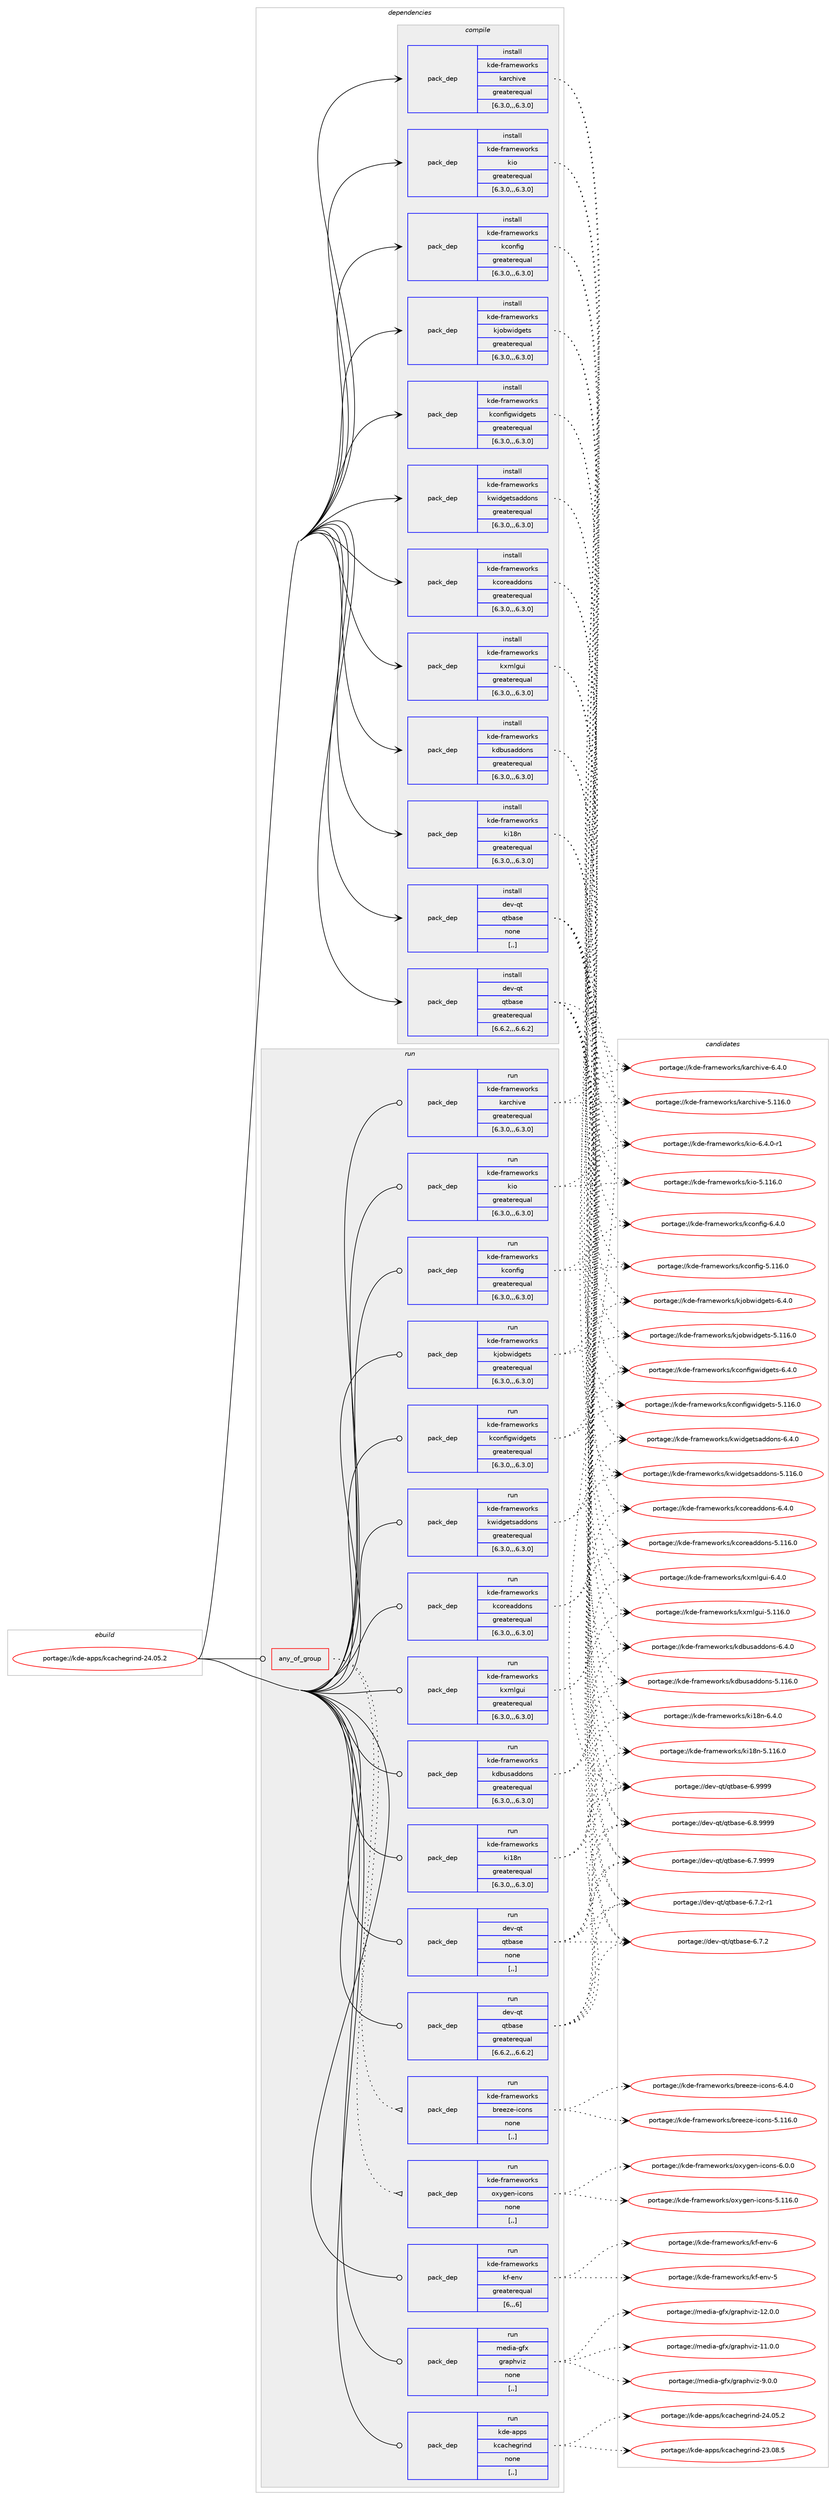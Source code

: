 digraph prolog {

# *************
# Graph options
# *************

newrank=true;
concentrate=true;
compound=true;
graph [rankdir=LR,fontname=Helvetica,fontsize=10,ranksep=1.5];#, ranksep=2.5, nodesep=0.2];
edge  [arrowhead=vee];
node  [fontname=Helvetica,fontsize=10];

# **********
# The ebuild
# **********

subgraph cluster_leftcol {
color=gray;
label=<<i>ebuild</i>>;
id [label="portage://kde-apps/kcachegrind-24.05.2", color=red, width=4, href="../kde-apps/kcachegrind-24.05.2.svg"];
}

# ****************
# The dependencies
# ****************

subgraph cluster_midcol {
color=gray;
label=<<i>dependencies</i>>;
subgraph cluster_compile {
fillcolor="#eeeeee";
style=filled;
label=<<i>compile</i>>;
subgraph pack181811 {
dependency250514 [label=<<TABLE BORDER="0" CELLBORDER="1" CELLSPACING="0" CELLPADDING="4" WIDTH="220"><TR><TD ROWSPAN="6" CELLPADDING="30">pack_dep</TD></TR><TR><TD WIDTH="110">install</TD></TR><TR><TD>dev-qt</TD></TR><TR><TD>qtbase</TD></TR><TR><TD>greaterequal</TD></TR><TR><TD>[6.6.2,,,6.6.2]</TD></TR></TABLE>>, shape=none, color=blue];
}
id:e -> dependency250514:w [weight=20,style="solid",arrowhead="vee"];
subgraph pack181812 {
dependency250515 [label=<<TABLE BORDER="0" CELLBORDER="1" CELLSPACING="0" CELLPADDING="4" WIDTH="220"><TR><TD ROWSPAN="6" CELLPADDING="30">pack_dep</TD></TR><TR><TD WIDTH="110">install</TD></TR><TR><TD>dev-qt</TD></TR><TR><TD>qtbase</TD></TR><TR><TD>none</TD></TR><TR><TD>[,,]</TD></TR></TABLE>>, shape=none, color=blue];
}
id:e -> dependency250515:w [weight=20,style="solid",arrowhead="vee"];
subgraph pack181813 {
dependency250516 [label=<<TABLE BORDER="0" CELLBORDER="1" CELLSPACING="0" CELLPADDING="4" WIDTH="220"><TR><TD ROWSPAN="6" CELLPADDING="30">pack_dep</TD></TR><TR><TD WIDTH="110">install</TD></TR><TR><TD>kde-frameworks</TD></TR><TR><TD>karchive</TD></TR><TR><TD>greaterequal</TD></TR><TR><TD>[6.3.0,,,6.3.0]</TD></TR></TABLE>>, shape=none, color=blue];
}
id:e -> dependency250516:w [weight=20,style="solid",arrowhead="vee"];
subgraph pack181814 {
dependency250517 [label=<<TABLE BORDER="0" CELLBORDER="1" CELLSPACING="0" CELLPADDING="4" WIDTH="220"><TR><TD ROWSPAN="6" CELLPADDING="30">pack_dep</TD></TR><TR><TD WIDTH="110">install</TD></TR><TR><TD>kde-frameworks</TD></TR><TR><TD>kconfig</TD></TR><TR><TD>greaterequal</TD></TR><TR><TD>[6.3.0,,,6.3.0]</TD></TR></TABLE>>, shape=none, color=blue];
}
id:e -> dependency250517:w [weight=20,style="solid",arrowhead="vee"];
subgraph pack181815 {
dependency250518 [label=<<TABLE BORDER="0" CELLBORDER="1" CELLSPACING="0" CELLPADDING="4" WIDTH="220"><TR><TD ROWSPAN="6" CELLPADDING="30">pack_dep</TD></TR><TR><TD WIDTH="110">install</TD></TR><TR><TD>kde-frameworks</TD></TR><TR><TD>kconfigwidgets</TD></TR><TR><TD>greaterequal</TD></TR><TR><TD>[6.3.0,,,6.3.0]</TD></TR></TABLE>>, shape=none, color=blue];
}
id:e -> dependency250518:w [weight=20,style="solid",arrowhead="vee"];
subgraph pack181816 {
dependency250519 [label=<<TABLE BORDER="0" CELLBORDER="1" CELLSPACING="0" CELLPADDING="4" WIDTH="220"><TR><TD ROWSPAN="6" CELLPADDING="30">pack_dep</TD></TR><TR><TD WIDTH="110">install</TD></TR><TR><TD>kde-frameworks</TD></TR><TR><TD>kcoreaddons</TD></TR><TR><TD>greaterequal</TD></TR><TR><TD>[6.3.0,,,6.3.0]</TD></TR></TABLE>>, shape=none, color=blue];
}
id:e -> dependency250519:w [weight=20,style="solid",arrowhead="vee"];
subgraph pack181817 {
dependency250520 [label=<<TABLE BORDER="0" CELLBORDER="1" CELLSPACING="0" CELLPADDING="4" WIDTH="220"><TR><TD ROWSPAN="6" CELLPADDING="30">pack_dep</TD></TR><TR><TD WIDTH="110">install</TD></TR><TR><TD>kde-frameworks</TD></TR><TR><TD>kdbusaddons</TD></TR><TR><TD>greaterequal</TD></TR><TR><TD>[6.3.0,,,6.3.0]</TD></TR></TABLE>>, shape=none, color=blue];
}
id:e -> dependency250520:w [weight=20,style="solid",arrowhead="vee"];
subgraph pack181818 {
dependency250521 [label=<<TABLE BORDER="0" CELLBORDER="1" CELLSPACING="0" CELLPADDING="4" WIDTH="220"><TR><TD ROWSPAN="6" CELLPADDING="30">pack_dep</TD></TR><TR><TD WIDTH="110">install</TD></TR><TR><TD>kde-frameworks</TD></TR><TR><TD>ki18n</TD></TR><TR><TD>greaterequal</TD></TR><TR><TD>[6.3.0,,,6.3.0]</TD></TR></TABLE>>, shape=none, color=blue];
}
id:e -> dependency250521:w [weight=20,style="solid",arrowhead="vee"];
subgraph pack181819 {
dependency250522 [label=<<TABLE BORDER="0" CELLBORDER="1" CELLSPACING="0" CELLPADDING="4" WIDTH="220"><TR><TD ROWSPAN="6" CELLPADDING="30">pack_dep</TD></TR><TR><TD WIDTH="110">install</TD></TR><TR><TD>kde-frameworks</TD></TR><TR><TD>kio</TD></TR><TR><TD>greaterequal</TD></TR><TR><TD>[6.3.0,,,6.3.0]</TD></TR></TABLE>>, shape=none, color=blue];
}
id:e -> dependency250522:w [weight=20,style="solid",arrowhead="vee"];
subgraph pack181820 {
dependency250523 [label=<<TABLE BORDER="0" CELLBORDER="1" CELLSPACING="0" CELLPADDING="4" WIDTH="220"><TR><TD ROWSPAN="6" CELLPADDING="30">pack_dep</TD></TR><TR><TD WIDTH="110">install</TD></TR><TR><TD>kde-frameworks</TD></TR><TR><TD>kjobwidgets</TD></TR><TR><TD>greaterequal</TD></TR><TR><TD>[6.3.0,,,6.3.0]</TD></TR></TABLE>>, shape=none, color=blue];
}
id:e -> dependency250523:w [weight=20,style="solid",arrowhead="vee"];
subgraph pack181821 {
dependency250524 [label=<<TABLE BORDER="0" CELLBORDER="1" CELLSPACING="0" CELLPADDING="4" WIDTH="220"><TR><TD ROWSPAN="6" CELLPADDING="30">pack_dep</TD></TR><TR><TD WIDTH="110">install</TD></TR><TR><TD>kde-frameworks</TD></TR><TR><TD>kwidgetsaddons</TD></TR><TR><TD>greaterequal</TD></TR><TR><TD>[6.3.0,,,6.3.0]</TD></TR></TABLE>>, shape=none, color=blue];
}
id:e -> dependency250524:w [weight=20,style="solid",arrowhead="vee"];
subgraph pack181822 {
dependency250525 [label=<<TABLE BORDER="0" CELLBORDER="1" CELLSPACING="0" CELLPADDING="4" WIDTH="220"><TR><TD ROWSPAN="6" CELLPADDING="30">pack_dep</TD></TR><TR><TD WIDTH="110">install</TD></TR><TR><TD>kde-frameworks</TD></TR><TR><TD>kxmlgui</TD></TR><TR><TD>greaterequal</TD></TR><TR><TD>[6.3.0,,,6.3.0]</TD></TR></TABLE>>, shape=none, color=blue];
}
id:e -> dependency250525:w [weight=20,style="solid",arrowhead="vee"];
}
subgraph cluster_compileandrun {
fillcolor="#eeeeee";
style=filled;
label=<<i>compile and run</i>>;
}
subgraph cluster_run {
fillcolor="#eeeeee";
style=filled;
label=<<i>run</i>>;
subgraph any1606 {
dependency250526 [label=<<TABLE BORDER="0" CELLBORDER="1" CELLSPACING="0" CELLPADDING="4"><TR><TD CELLPADDING="10">any_of_group</TD></TR></TABLE>>, shape=none, color=red];subgraph pack181823 {
dependency250527 [label=<<TABLE BORDER="0" CELLBORDER="1" CELLSPACING="0" CELLPADDING="4" WIDTH="220"><TR><TD ROWSPAN="6" CELLPADDING="30">pack_dep</TD></TR><TR><TD WIDTH="110">run</TD></TR><TR><TD>kde-frameworks</TD></TR><TR><TD>breeze-icons</TD></TR><TR><TD>none</TD></TR><TR><TD>[,,]</TD></TR></TABLE>>, shape=none, color=blue];
}
dependency250526:e -> dependency250527:w [weight=20,style="dotted",arrowhead="oinv"];
subgraph pack181824 {
dependency250528 [label=<<TABLE BORDER="0" CELLBORDER="1" CELLSPACING="0" CELLPADDING="4" WIDTH="220"><TR><TD ROWSPAN="6" CELLPADDING="30">pack_dep</TD></TR><TR><TD WIDTH="110">run</TD></TR><TR><TD>kde-frameworks</TD></TR><TR><TD>oxygen-icons</TD></TR><TR><TD>none</TD></TR><TR><TD>[,,]</TD></TR></TABLE>>, shape=none, color=blue];
}
dependency250526:e -> dependency250528:w [weight=20,style="dotted",arrowhead="oinv"];
}
id:e -> dependency250526:w [weight=20,style="solid",arrowhead="odot"];
subgraph pack181825 {
dependency250529 [label=<<TABLE BORDER="0" CELLBORDER="1" CELLSPACING="0" CELLPADDING="4" WIDTH="220"><TR><TD ROWSPAN="6" CELLPADDING="30">pack_dep</TD></TR><TR><TD WIDTH="110">run</TD></TR><TR><TD>dev-qt</TD></TR><TR><TD>qtbase</TD></TR><TR><TD>greaterequal</TD></TR><TR><TD>[6.6.2,,,6.6.2]</TD></TR></TABLE>>, shape=none, color=blue];
}
id:e -> dependency250529:w [weight=20,style="solid",arrowhead="odot"];
subgraph pack181826 {
dependency250530 [label=<<TABLE BORDER="0" CELLBORDER="1" CELLSPACING="0" CELLPADDING="4" WIDTH="220"><TR><TD ROWSPAN="6" CELLPADDING="30">pack_dep</TD></TR><TR><TD WIDTH="110">run</TD></TR><TR><TD>dev-qt</TD></TR><TR><TD>qtbase</TD></TR><TR><TD>none</TD></TR><TR><TD>[,,]</TD></TR></TABLE>>, shape=none, color=blue];
}
id:e -> dependency250530:w [weight=20,style="solid",arrowhead="odot"];
subgraph pack181827 {
dependency250531 [label=<<TABLE BORDER="0" CELLBORDER="1" CELLSPACING="0" CELLPADDING="4" WIDTH="220"><TR><TD ROWSPAN="6" CELLPADDING="30">pack_dep</TD></TR><TR><TD WIDTH="110">run</TD></TR><TR><TD>kde-frameworks</TD></TR><TR><TD>karchive</TD></TR><TR><TD>greaterequal</TD></TR><TR><TD>[6.3.0,,,6.3.0]</TD></TR></TABLE>>, shape=none, color=blue];
}
id:e -> dependency250531:w [weight=20,style="solid",arrowhead="odot"];
subgraph pack181828 {
dependency250532 [label=<<TABLE BORDER="0" CELLBORDER="1" CELLSPACING="0" CELLPADDING="4" WIDTH="220"><TR><TD ROWSPAN="6" CELLPADDING="30">pack_dep</TD></TR><TR><TD WIDTH="110">run</TD></TR><TR><TD>kde-frameworks</TD></TR><TR><TD>kconfig</TD></TR><TR><TD>greaterequal</TD></TR><TR><TD>[6.3.0,,,6.3.0]</TD></TR></TABLE>>, shape=none, color=blue];
}
id:e -> dependency250532:w [weight=20,style="solid",arrowhead="odot"];
subgraph pack181829 {
dependency250533 [label=<<TABLE BORDER="0" CELLBORDER="1" CELLSPACING="0" CELLPADDING="4" WIDTH="220"><TR><TD ROWSPAN="6" CELLPADDING="30">pack_dep</TD></TR><TR><TD WIDTH="110">run</TD></TR><TR><TD>kde-frameworks</TD></TR><TR><TD>kconfigwidgets</TD></TR><TR><TD>greaterequal</TD></TR><TR><TD>[6.3.0,,,6.3.0]</TD></TR></TABLE>>, shape=none, color=blue];
}
id:e -> dependency250533:w [weight=20,style="solid",arrowhead="odot"];
subgraph pack181830 {
dependency250534 [label=<<TABLE BORDER="0" CELLBORDER="1" CELLSPACING="0" CELLPADDING="4" WIDTH="220"><TR><TD ROWSPAN="6" CELLPADDING="30">pack_dep</TD></TR><TR><TD WIDTH="110">run</TD></TR><TR><TD>kde-frameworks</TD></TR><TR><TD>kcoreaddons</TD></TR><TR><TD>greaterequal</TD></TR><TR><TD>[6.3.0,,,6.3.0]</TD></TR></TABLE>>, shape=none, color=blue];
}
id:e -> dependency250534:w [weight=20,style="solid",arrowhead="odot"];
subgraph pack181831 {
dependency250535 [label=<<TABLE BORDER="0" CELLBORDER="1" CELLSPACING="0" CELLPADDING="4" WIDTH="220"><TR><TD ROWSPAN="6" CELLPADDING="30">pack_dep</TD></TR><TR><TD WIDTH="110">run</TD></TR><TR><TD>kde-frameworks</TD></TR><TR><TD>kdbusaddons</TD></TR><TR><TD>greaterequal</TD></TR><TR><TD>[6.3.0,,,6.3.0]</TD></TR></TABLE>>, shape=none, color=blue];
}
id:e -> dependency250535:w [weight=20,style="solid",arrowhead="odot"];
subgraph pack181832 {
dependency250536 [label=<<TABLE BORDER="0" CELLBORDER="1" CELLSPACING="0" CELLPADDING="4" WIDTH="220"><TR><TD ROWSPAN="6" CELLPADDING="30">pack_dep</TD></TR><TR><TD WIDTH="110">run</TD></TR><TR><TD>kde-frameworks</TD></TR><TR><TD>kf-env</TD></TR><TR><TD>greaterequal</TD></TR><TR><TD>[6,,,6]</TD></TR></TABLE>>, shape=none, color=blue];
}
id:e -> dependency250536:w [weight=20,style="solid",arrowhead="odot"];
subgraph pack181833 {
dependency250537 [label=<<TABLE BORDER="0" CELLBORDER="1" CELLSPACING="0" CELLPADDING="4" WIDTH="220"><TR><TD ROWSPAN="6" CELLPADDING="30">pack_dep</TD></TR><TR><TD WIDTH="110">run</TD></TR><TR><TD>kde-frameworks</TD></TR><TR><TD>ki18n</TD></TR><TR><TD>greaterequal</TD></TR><TR><TD>[6.3.0,,,6.3.0]</TD></TR></TABLE>>, shape=none, color=blue];
}
id:e -> dependency250537:w [weight=20,style="solid",arrowhead="odot"];
subgraph pack181834 {
dependency250538 [label=<<TABLE BORDER="0" CELLBORDER="1" CELLSPACING="0" CELLPADDING="4" WIDTH="220"><TR><TD ROWSPAN="6" CELLPADDING="30">pack_dep</TD></TR><TR><TD WIDTH="110">run</TD></TR><TR><TD>kde-frameworks</TD></TR><TR><TD>kio</TD></TR><TR><TD>greaterequal</TD></TR><TR><TD>[6.3.0,,,6.3.0]</TD></TR></TABLE>>, shape=none, color=blue];
}
id:e -> dependency250538:w [weight=20,style="solid",arrowhead="odot"];
subgraph pack181835 {
dependency250539 [label=<<TABLE BORDER="0" CELLBORDER="1" CELLSPACING="0" CELLPADDING="4" WIDTH="220"><TR><TD ROWSPAN="6" CELLPADDING="30">pack_dep</TD></TR><TR><TD WIDTH="110">run</TD></TR><TR><TD>kde-frameworks</TD></TR><TR><TD>kjobwidgets</TD></TR><TR><TD>greaterequal</TD></TR><TR><TD>[6.3.0,,,6.3.0]</TD></TR></TABLE>>, shape=none, color=blue];
}
id:e -> dependency250539:w [weight=20,style="solid",arrowhead="odot"];
subgraph pack181836 {
dependency250540 [label=<<TABLE BORDER="0" CELLBORDER="1" CELLSPACING="0" CELLPADDING="4" WIDTH="220"><TR><TD ROWSPAN="6" CELLPADDING="30">pack_dep</TD></TR><TR><TD WIDTH="110">run</TD></TR><TR><TD>kde-frameworks</TD></TR><TR><TD>kwidgetsaddons</TD></TR><TR><TD>greaterequal</TD></TR><TR><TD>[6.3.0,,,6.3.0]</TD></TR></TABLE>>, shape=none, color=blue];
}
id:e -> dependency250540:w [weight=20,style="solid",arrowhead="odot"];
subgraph pack181837 {
dependency250541 [label=<<TABLE BORDER="0" CELLBORDER="1" CELLSPACING="0" CELLPADDING="4" WIDTH="220"><TR><TD ROWSPAN="6" CELLPADDING="30">pack_dep</TD></TR><TR><TD WIDTH="110">run</TD></TR><TR><TD>kde-frameworks</TD></TR><TR><TD>kxmlgui</TD></TR><TR><TD>greaterequal</TD></TR><TR><TD>[6.3.0,,,6.3.0]</TD></TR></TABLE>>, shape=none, color=blue];
}
id:e -> dependency250541:w [weight=20,style="solid",arrowhead="odot"];
subgraph pack181838 {
dependency250542 [label=<<TABLE BORDER="0" CELLBORDER="1" CELLSPACING="0" CELLPADDING="4" WIDTH="220"><TR><TD ROWSPAN="6" CELLPADDING="30">pack_dep</TD></TR><TR><TD WIDTH="110">run</TD></TR><TR><TD>media-gfx</TD></TR><TR><TD>graphviz</TD></TR><TR><TD>none</TD></TR><TR><TD>[,,]</TD></TR></TABLE>>, shape=none, color=blue];
}
id:e -> dependency250542:w [weight=20,style="solid",arrowhead="odot"];
subgraph pack181839 {
dependency250543 [label=<<TABLE BORDER="0" CELLBORDER="1" CELLSPACING="0" CELLPADDING="4" WIDTH="220"><TR><TD ROWSPAN="6" CELLPADDING="30">pack_dep</TD></TR><TR><TD WIDTH="110">run</TD></TR><TR><TD>kde-apps</TD></TR><TR><TD>kcachegrind</TD></TR><TR><TD>none</TD></TR><TR><TD>[,,]</TD></TR></TABLE>>, shape=none, color=blue];
}
id:e -> dependency250543:w [weight=20,style="solid",arrowhead="odot"];
}
}

# **************
# The candidates
# **************

subgraph cluster_choices {
rank=same;
color=gray;
label=<<i>candidates</i>>;

subgraph choice181811 {
color=black;
nodesep=1;
choice1001011184511311647113116989711510145544657575757 [label="portage://dev-qt/qtbase-6.9999", color=red, width=4,href="../dev-qt/qtbase-6.9999.svg"];
choice10010111845113116471131169897115101455446564657575757 [label="portage://dev-qt/qtbase-6.8.9999", color=red, width=4,href="../dev-qt/qtbase-6.8.9999.svg"];
choice10010111845113116471131169897115101455446554657575757 [label="portage://dev-qt/qtbase-6.7.9999", color=red, width=4,href="../dev-qt/qtbase-6.7.9999.svg"];
choice100101118451131164711311698971151014554465546504511449 [label="portage://dev-qt/qtbase-6.7.2-r1", color=red, width=4,href="../dev-qt/qtbase-6.7.2-r1.svg"];
choice10010111845113116471131169897115101455446554650 [label="portage://dev-qt/qtbase-6.7.2", color=red, width=4,href="../dev-qt/qtbase-6.7.2.svg"];
dependency250514:e -> choice1001011184511311647113116989711510145544657575757:w [style=dotted,weight="100"];
dependency250514:e -> choice10010111845113116471131169897115101455446564657575757:w [style=dotted,weight="100"];
dependency250514:e -> choice10010111845113116471131169897115101455446554657575757:w [style=dotted,weight="100"];
dependency250514:e -> choice100101118451131164711311698971151014554465546504511449:w [style=dotted,weight="100"];
dependency250514:e -> choice10010111845113116471131169897115101455446554650:w [style=dotted,weight="100"];
}
subgraph choice181812 {
color=black;
nodesep=1;
choice1001011184511311647113116989711510145544657575757 [label="portage://dev-qt/qtbase-6.9999", color=red, width=4,href="../dev-qt/qtbase-6.9999.svg"];
choice10010111845113116471131169897115101455446564657575757 [label="portage://dev-qt/qtbase-6.8.9999", color=red, width=4,href="../dev-qt/qtbase-6.8.9999.svg"];
choice10010111845113116471131169897115101455446554657575757 [label="portage://dev-qt/qtbase-6.7.9999", color=red, width=4,href="../dev-qt/qtbase-6.7.9999.svg"];
choice100101118451131164711311698971151014554465546504511449 [label="portage://dev-qt/qtbase-6.7.2-r1", color=red, width=4,href="../dev-qt/qtbase-6.7.2-r1.svg"];
choice10010111845113116471131169897115101455446554650 [label="portage://dev-qt/qtbase-6.7.2", color=red, width=4,href="../dev-qt/qtbase-6.7.2.svg"];
dependency250515:e -> choice1001011184511311647113116989711510145544657575757:w [style=dotted,weight="100"];
dependency250515:e -> choice10010111845113116471131169897115101455446564657575757:w [style=dotted,weight="100"];
dependency250515:e -> choice10010111845113116471131169897115101455446554657575757:w [style=dotted,weight="100"];
dependency250515:e -> choice100101118451131164711311698971151014554465546504511449:w [style=dotted,weight="100"];
dependency250515:e -> choice10010111845113116471131169897115101455446554650:w [style=dotted,weight="100"];
}
subgraph choice181813 {
color=black;
nodesep=1;
choice1071001014510211497109101119111114107115471079711499104105118101455446524648 [label="portage://kde-frameworks/karchive-6.4.0", color=red, width=4,href="../kde-frameworks/karchive-6.4.0.svg"];
choice10710010145102114971091011191111141071154710797114991041051181014553464949544648 [label="portage://kde-frameworks/karchive-5.116.0", color=red, width=4,href="../kde-frameworks/karchive-5.116.0.svg"];
dependency250516:e -> choice1071001014510211497109101119111114107115471079711499104105118101455446524648:w [style=dotted,weight="100"];
dependency250516:e -> choice10710010145102114971091011191111141071154710797114991041051181014553464949544648:w [style=dotted,weight="100"];
}
subgraph choice181814 {
color=black;
nodesep=1;
choice10710010145102114971091011191111141071154710799111110102105103455446524648 [label="portage://kde-frameworks/kconfig-6.4.0", color=red, width=4,href="../kde-frameworks/kconfig-6.4.0.svg"];
choice107100101451021149710910111911111410711547107991111101021051034553464949544648 [label="portage://kde-frameworks/kconfig-5.116.0", color=red, width=4,href="../kde-frameworks/kconfig-5.116.0.svg"];
dependency250517:e -> choice10710010145102114971091011191111141071154710799111110102105103455446524648:w [style=dotted,weight="100"];
dependency250517:e -> choice107100101451021149710910111911111410711547107991111101021051034553464949544648:w [style=dotted,weight="100"];
}
subgraph choice181815 {
color=black;
nodesep=1;
choice10710010145102114971091011191111141071154710799111110102105103119105100103101116115455446524648 [label="portage://kde-frameworks/kconfigwidgets-6.4.0", color=red, width=4,href="../kde-frameworks/kconfigwidgets-6.4.0.svg"];
choice107100101451021149710910111911111410711547107991111101021051031191051001031011161154553464949544648 [label="portage://kde-frameworks/kconfigwidgets-5.116.0", color=red, width=4,href="../kde-frameworks/kconfigwidgets-5.116.0.svg"];
dependency250518:e -> choice10710010145102114971091011191111141071154710799111110102105103119105100103101116115455446524648:w [style=dotted,weight="100"];
dependency250518:e -> choice107100101451021149710910111911111410711547107991111101021051031191051001031011161154553464949544648:w [style=dotted,weight="100"];
}
subgraph choice181816 {
color=black;
nodesep=1;
choice1071001014510211497109101119111114107115471079911111410197100100111110115455446524648 [label="portage://kde-frameworks/kcoreaddons-6.4.0", color=red, width=4,href="../kde-frameworks/kcoreaddons-6.4.0.svg"];
choice10710010145102114971091011191111141071154710799111114101971001001111101154553464949544648 [label="portage://kde-frameworks/kcoreaddons-5.116.0", color=red, width=4,href="../kde-frameworks/kcoreaddons-5.116.0.svg"];
dependency250519:e -> choice1071001014510211497109101119111114107115471079911111410197100100111110115455446524648:w [style=dotted,weight="100"];
dependency250519:e -> choice10710010145102114971091011191111141071154710799111114101971001001111101154553464949544648:w [style=dotted,weight="100"];
}
subgraph choice181817 {
color=black;
nodesep=1;
choice1071001014510211497109101119111114107115471071009811711597100100111110115455446524648 [label="portage://kde-frameworks/kdbusaddons-6.4.0", color=red, width=4,href="../kde-frameworks/kdbusaddons-6.4.0.svg"];
choice10710010145102114971091011191111141071154710710098117115971001001111101154553464949544648 [label="portage://kde-frameworks/kdbusaddons-5.116.0", color=red, width=4,href="../kde-frameworks/kdbusaddons-5.116.0.svg"];
dependency250520:e -> choice1071001014510211497109101119111114107115471071009811711597100100111110115455446524648:w [style=dotted,weight="100"];
dependency250520:e -> choice10710010145102114971091011191111141071154710710098117115971001001111101154553464949544648:w [style=dotted,weight="100"];
}
subgraph choice181818 {
color=black;
nodesep=1;
choice1071001014510211497109101119111114107115471071054956110455446524648 [label="portage://kde-frameworks/ki18n-6.4.0", color=red, width=4,href="../kde-frameworks/ki18n-6.4.0.svg"];
choice10710010145102114971091011191111141071154710710549561104553464949544648 [label="portage://kde-frameworks/ki18n-5.116.0", color=red, width=4,href="../kde-frameworks/ki18n-5.116.0.svg"];
dependency250521:e -> choice1071001014510211497109101119111114107115471071054956110455446524648:w [style=dotted,weight="100"];
dependency250521:e -> choice10710010145102114971091011191111141071154710710549561104553464949544648:w [style=dotted,weight="100"];
}
subgraph choice181819 {
color=black;
nodesep=1;
choice1071001014510211497109101119111114107115471071051114554465246484511449 [label="portage://kde-frameworks/kio-6.4.0-r1", color=red, width=4,href="../kde-frameworks/kio-6.4.0-r1.svg"];
choice1071001014510211497109101119111114107115471071051114553464949544648 [label="portage://kde-frameworks/kio-5.116.0", color=red, width=4,href="../kde-frameworks/kio-5.116.0.svg"];
dependency250522:e -> choice1071001014510211497109101119111114107115471071051114554465246484511449:w [style=dotted,weight="100"];
dependency250522:e -> choice1071001014510211497109101119111114107115471071051114553464949544648:w [style=dotted,weight="100"];
}
subgraph choice181820 {
color=black;
nodesep=1;
choice10710010145102114971091011191111141071154710710611198119105100103101116115455446524648 [label="portage://kde-frameworks/kjobwidgets-6.4.0", color=red, width=4,href="../kde-frameworks/kjobwidgets-6.4.0.svg"];
choice107100101451021149710910111911111410711547107106111981191051001031011161154553464949544648 [label="portage://kde-frameworks/kjobwidgets-5.116.0", color=red, width=4,href="../kde-frameworks/kjobwidgets-5.116.0.svg"];
dependency250523:e -> choice10710010145102114971091011191111141071154710710611198119105100103101116115455446524648:w [style=dotted,weight="100"];
dependency250523:e -> choice107100101451021149710910111911111410711547107106111981191051001031011161154553464949544648:w [style=dotted,weight="100"];
}
subgraph choice181821 {
color=black;
nodesep=1;
choice10710010145102114971091011191111141071154710711910510010310111611597100100111110115455446524648 [label="portage://kde-frameworks/kwidgetsaddons-6.4.0", color=red, width=4,href="../kde-frameworks/kwidgetsaddons-6.4.0.svg"];
choice107100101451021149710910111911111410711547107119105100103101116115971001001111101154553464949544648 [label="portage://kde-frameworks/kwidgetsaddons-5.116.0", color=red, width=4,href="../kde-frameworks/kwidgetsaddons-5.116.0.svg"];
dependency250524:e -> choice10710010145102114971091011191111141071154710711910510010310111611597100100111110115455446524648:w [style=dotted,weight="100"];
dependency250524:e -> choice107100101451021149710910111911111410711547107119105100103101116115971001001111101154553464949544648:w [style=dotted,weight="100"];
}
subgraph choice181822 {
color=black;
nodesep=1;
choice107100101451021149710910111911111410711547107120109108103117105455446524648 [label="portage://kde-frameworks/kxmlgui-6.4.0", color=red, width=4,href="../kde-frameworks/kxmlgui-6.4.0.svg"];
choice1071001014510211497109101119111114107115471071201091081031171054553464949544648 [label="portage://kde-frameworks/kxmlgui-5.116.0", color=red, width=4,href="../kde-frameworks/kxmlgui-5.116.0.svg"];
dependency250525:e -> choice107100101451021149710910111911111410711547107120109108103117105455446524648:w [style=dotted,weight="100"];
dependency250525:e -> choice1071001014510211497109101119111114107115471071201091081031171054553464949544648:w [style=dotted,weight="100"];
}
subgraph choice181823 {
color=black;
nodesep=1;
choice107100101451021149710910111911111410711547981141011011221014510599111110115455446524648 [label="portage://kde-frameworks/breeze-icons-6.4.0", color=red, width=4,href="../kde-frameworks/breeze-icons-6.4.0.svg"];
choice1071001014510211497109101119111114107115479811410110112210145105991111101154553464949544648 [label="portage://kde-frameworks/breeze-icons-5.116.0", color=red, width=4,href="../kde-frameworks/breeze-icons-5.116.0.svg"];
dependency250527:e -> choice107100101451021149710910111911111410711547981141011011221014510599111110115455446524648:w [style=dotted,weight="100"];
dependency250527:e -> choice1071001014510211497109101119111114107115479811410110112210145105991111101154553464949544648:w [style=dotted,weight="100"];
}
subgraph choice181824 {
color=black;
nodesep=1;
choice1071001014510211497109101119111114107115471111201211031011104510599111110115455446484648 [label="portage://kde-frameworks/oxygen-icons-6.0.0", color=red, width=4,href="../kde-frameworks/oxygen-icons-6.0.0.svg"];
choice10710010145102114971091011191111141071154711112012110310111045105991111101154553464949544648 [label="portage://kde-frameworks/oxygen-icons-5.116.0", color=red, width=4,href="../kde-frameworks/oxygen-icons-5.116.0.svg"];
dependency250528:e -> choice1071001014510211497109101119111114107115471111201211031011104510599111110115455446484648:w [style=dotted,weight="100"];
dependency250528:e -> choice10710010145102114971091011191111141071154711112012110310111045105991111101154553464949544648:w [style=dotted,weight="100"];
}
subgraph choice181825 {
color=black;
nodesep=1;
choice1001011184511311647113116989711510145544657575757 [label="portage://dev-qt/qtbase-6.9999", color=red, width=4,href="../dev-qt/qtbase-6.9999.svg"];
choice10010111845113116471131169897115101455446564657575757 [label="portage://dev-qt/qtbase-6.8.9999", color=red, width=4,href="../dev-qt/qtbase-6.8.9999.svg"];
choice10010111845113116471131169897115101455446554657575757 [label="portage://dev-qt/qtbase-6.7.9999", color=red, width=4,href="../dev-qt/qtbase-6.7.9999.svg"];
choice100101118451131164711311698971151014554465546504511449 [label="portage://dev-qt/qtbase-6.7.2-r1", color=red, width=4,href="../dev-qt/qtbase-6.7.2-r1.svg"];
choice10010111845113116471131169897115101455446554650 [label="portage://dev-qt/qtbase-6.7.2", color=red, width=4,href="../dev-qt/qtbase-6.7.2.svg"];
dependency250529:e -> choice1001011184511311647113116989711510145544657575757:w [style=dotted,weight="100"];
dependency250529:e -> choice10010111845113116471131169897115101455446564657575757:w [style=dotted,weight="100"];
dependency250529:e -> choice10010111845113116471131169897115101455446554657575757:w [style=dotted,weight="100"];
dependency250529:e -> choice100101118451131164711311698971151014554465546504511449:w [style=dotted,weight="100"];
dependency250529:e -> choice10010111845113116471131169897115101455446554650:w [style=dotted,weight="100"];
}
subgraph choice181826 {
color=black;
nodesep=1;
choice1001011184511311647113116989711510145544657575757 [label="portage://dev-qt/qtbase-6.9999", color=red, width=4,href="../dev-qt/qtbase-6.9999.svg"];
choice10010111845113116471131169897115101455446564657575757 [label="portage://dev-qt/qtbase-6.8.9999", color=red, width=4,href="../dev-qt/qtbase-6.8.9999.svg"];
choice10010111845113116471131169897115101455446554657575757 [label="portage://dev-qt/qtbase-6.7.9999", color=red, width=4,href="../dev-qt/qtbase-6.7.9999.svg"];
choice100101118451131164711311698971151014554465546504511449 [label="portage://dev-qt/qtbase-6.7.2-r1", color=red, width=4,href="../dev-qt/qtbase-6.7.2-r1.svg"];
choice10010111845113116471131169897115101455446554650 [label="portage://dev-qt/qtbase-6.7.2", color=red, width=4,href="../dev-qt/qtbase-6.7.2.svg"];
dependency250530:e -> choice1001011184511311647113116989711510145544657575757:w [style=dotted,weight="100"];
dependency250530:e -> choice10010111845113116471131169897115101455446564657575757:w [style=dotted,weight="100"];
dependency250530:e -> choice10010111845113116471131169897115101455446554657575757:w [style=dotted,weight="100"];
dependency250530:e -> choice100101118451131164711311698971151014554465546504511449:w [style=dotted,weight="100"];
dependency250530:e -> choice10010111845113116471131169897115101455446554650:w [style=dotted,weight="100"];
}
subgraph choice181827 {
color=black;
nodesep=1;
choice1071001014510211497109101119111114107115471079711499104105118101455446524648 [label="portage://kde-frameworks/karchive-6.4.0", color=red, width=4,href="../kde-frameworks/karchive-6.4.0.svg"];
choice10710010145102114971091011191111141071154710797114991041051181014553464949544648 [label="portage://kde-frameworks/karchive-5.116.0", color=red, width=4,href="../kde-frameworks/karchive-5.116.0.svg"];
dependency250531:e -> choice1071001014510211497109101119111114107115471079711499104105118101455446524648:w [style=dotted,weight="100"];
dependency250531:e -> choice10710010145102114971091011191111141071154710797114991041051181014553464949544648:w [style=dotted,weight="100"];
}
subgraph choice181828 {
color=black;
nodesep=1;
choice10710010145102114971091011191111141071154710799111110102105103455446524648 [label="portage://kde-frameworks/kconfig-6.4.0", color=red, width=4,href="../kde-frameworks/kconfig-6.4.0.svg"];
choice107100101451021149710910111911111410711547107991111101021051034553464949544648 [label="portage://kde-frameworks/kconfig-5.116.0", color=red, width=4,href="../kde-frameworks/kconfig-5.116.0.svg"];
dependency250532:e -> choice10710010145102114971091011191111141071154710799111110102105103455446524648:w [style=dotted,weight="100"];
dependency250532:e -> choice107100101451021149710910111911111410711547107991111101021051034553464949544648:w [style=dotted,weight="100"];
}
subgraph choice181829 {
color=black;
nodesep=1;
choice10710010145102114971091011191111141071154710799111110102105103119105100103101116115455446524648 [label="portage://kde-frameworks/kconfigwidgets-6.4.0", color=red, width=4,href="../kde-frameworks/kconfigwidgets-6.4.0.svg"];
choice107100101451021149710910111911111410711547107991111101021051031191051001031011161154553464949544648 [label="portage://kde-frameworks/kconfigwidgets-5.116.0", color=red, width=4,href="../kde-frameworks/kconfigwidgets-5.116.0.svg"];
dependency250533:e -> choice10710010145102114971091011191111141071154710799111110102105103119105100103101116115455446524648:w [style=dotted,weight="100"];
dependency250533:e -> choice107100101451021149710910111911111410711547107991111101021051031191051001031011161154553464949544648:w [style=dotted,weight="100"];
}
subgraph choice181830 {
color=black;
nodesep=1;
choice1071001014510211497109101119111114107115471079911111410197100100111110115455446524648 [label="portage://kde-frameworks/kcoreaddons-6.4.0", color=red, width=4,href="../kde-frameworks/kcoreaddons-6.4.0.svg"];
choice10710010145102114971091011191111141071154710799111114101971001001111101154553464949544648 [label="portage://kde-frameworks/kcoreaddons-5.116.0", color=red, width=4,href="../kde-frameworks/kcoreaddons-5.116.0.svg"];
dependency250534:e -> choice1071001014510211497109101119111114107115471079911111410197100100111110115455446524648:w [style=dotted,weight="100"];
dependency250534:e -> choice10710010145102114971091011191111141071154710799111114101971001001111101154553464949544648:w [style=dotted,weight="100"];
}
subgraph choice181831 {
color=black;
nodesep=1;
choice1071001014510211497109101119111114107115471071009811711597100100111110115455446524648 [label="portage://kde-frameworks/kdbusaddons-6.4.0", color=red, width=4,href="../kde-frameworks/kdbusaddons-6.4.0.svg"];
choice10710010145102114971091011191111141071154710710098117115971001001111101154553464949544648 [label="portage://kde-frameworks/kdbusaddons-5.116.0", color=red, width=4,href="../kde-frameworks/kdbusaddons-5.116.0.svg"];
dependency250535:e -> choice1071001014510211497109101119111114107115471071009811711597100100111110115455446524648:w [style=dotted,weight="100"];
dependency250535:e -> choice10710010145102114971091011191111141071154710710098117115971001001111101154553464949544648:w [style=dotted,weight="100"];
}
subgraph choice181832 {
color=black;
nodesep=1;
choice107100101451021149710910111911111410711547107102451011101184554 [label="portage://kde-frameworks/kf-env-6", color=red, width=4,href="../kde-frameworks/kf-env-6.svg"];
choice107100101451021149710910111911111410711547107102451011101184553 [label="portage://kde-frameworks/kf-env-5", color=red, width=4,href="../kde-frameworks/kf-env-5.svg"];
dependency250536:e -> choice107100101451021149710910111911111410711547107102451011101184554:w [style=dotted,weight="100"];
dependency250536:e -> choice107100101451021149710910111911111410711547107102451011101184553:w [style=dotted,weight="100"];
}
subgraph choice181833 {
color=black;
nodesep=1;
choice1071001014510211497109101119111114107115471071054956110455446524648 [label="portage://kde-frameworks/ki18n-6.4.0", color=red, width=4,href="../kde-frameworks/ki18n-6.4.0.svg"];
choice10710010145102114971091011191111141071154710710549561104553464949544648 [label="portage://kde-frameworks/ki18n-5.116.0", color=red, width=4,href="../kde-frameworks/ki18n-5.116.0.svg"];
dependency250537:e -> choice1071001014510211497109101119111114107115471071054956110455446524648:w [style=dotted,weight="100"];
dependency250537:e -> choice10710010145102114971091011191111141071154710710549561104553464949544648:w [style=dotted,weight="100"];
}
subgraph choice181834 {
color=black;
nodesep=1;
choice1071001014510211497109101119111114107115471071051114554465246484511449 [label="portage://kde-frameworks/kio-6.4.0-r1", color=red, width=4,href="../kde-frameworks/kio-6.4.0-r1.svg"];
choice1071001014510211497109101119111114107115471071051114553464949544648 [label="portage://kde-frameworks/kio-5.116.0", color=red, width=4,href="../kde-frameworks/kio-5.116.0.svg"];
dependency250538:e -> choice1071001014510211497109101119111114107115471071051114554465246484511449:w [style=dotted,weight="100"];
dependency250538:e -> choice1071001014510211497109101119111114107115471071051114553464949544648:w [style=dotted,weight="100"];
}
subgraph choice181835 {
color=black;
nodesep=1;
choice10710010145102114971091011191111141071154710710611198119105100103101116115455446524648 [label="portage://kde-frameworks/kjobwidgets-6.4.0", color=red, width=4,href="../kde-frameworks/kjobwidgets-6.4.0.svg"];
choice107100101451021149710910111911111410711547107106111981191051001031011161154553464949544648 [label="portage://kde-frameworks/kjobwidgets-5.116.0", color=red, width=4,href="../kde-frameworks/kjobwidgets-5.116.0.svg"];
dependency250539:e -> choice10710010145102114971091011191111141071154710710611198119105100103101116115455446524648:w [style=dotted,weight="100"];
dependency250539:e -> choice107100101451021149710910111911111410711547107106111981191051001031011161154553464949544648:w [style=dotted,weight="100"];
}
subgraph choice181836 {
color=black;
nodesep=1;
choice10710010145102114971091011191111141071154710711910510010310111611597100100111110115455446524648 [label="portage://kde-frameworks/kwidgetsaddons-6.4.0", color=red, width=4,href="../kde-frameworks/kwidgetsaddons-6.4.0.svg"];
choice107100101451021149710910111911111410711547107119105100103101116115971001001111101154553464949544648 [label="portage://kde-frameworks/kwidgetsaddons-5.116.0", color=red, width=4,href="../kde-frameworks/kwidgetsaddons-5.116.0.svg"];
dependency250540:e -> choice10710010145102114971091011191111141071154710711910510010310111611597100100111110115455446524648:w [style=dotted,weight="100"];
dependency250540:e -> choice107100101451021149710910111911111410711547107119105100103101116115971001001111101154553464949544648:w [style=dotted,weight="100"];
}
subgraph choice181837 {
color=black;
nodesep=1;
choice107100101451021149710910111911111410711547107120109108103117105455446524648 [label="portage://kde-frameworks/kxmlgui-6.4.0", color=red, width=4,href="../kde-frameworks/kxmlgui-6.4.0.svg"];
choice1071001014510211497109101119111114107115471071201091081031171054553464949544648 [label="portage://kde-frameworks/kxmlgui-5.116.0", color=red, width=4,href="../kde-frameworks/kxmlgui-5.116.0.svg"];
dependency250541:e -> choice107100101451021149710910111911111410711547107120109108103117105455446524648:w [style=dotted,weight="100"];
dependency250541:e -> choice1071001014510211497109101119111114107115471071201091081031171054553464949544648:w [style=dotted,weight="100"];
}
subgraph choice181838 {
color=black;
nodesep=1;
choice1091011001059745103102120471031149711210411810512245495046484648 [label="portage://media-gfx/graphviz-12.0.0", color=red, width=4,href="../media-gfx/graphviz-12.0.0.svg"];
choice1091011001059745103102120471031149711210411810512245494946484648 [label="portage://media-gfx/graphviz-11.0.0", color=red, width=4,href="../media-gfx/graphviz-11.0.0.svg"];
choice10910110010597451031021204710311497112104118105122455746484648 [label="portage://media-gfx/graphviz-9.0.0", color=red, width=4,href="../media-gfx/graphviz-9.0.0.svg"];
dependency250542:e -> choice1091011001059745103102120471031149711210411810512245495046484648:w [style=dotted,weight="100"];
dependency250542:e -> choice1091011001059745103102120471031149711210411810512245494946484648:w [style=dotted,weight="100"];
dependency250542:e -> choice10910110010597451031021204710311497112104118105122455746484648:w [style=dotted,weight="100"];
}
subgraph choice181839 {
color=black;
nodesep=1;
choice1071001014597112112115471079997991041011031141051101004550524648534650 [label="portage://kde-apps/kcachegrind-24.05.2", color=red, width=4,href="../kde-apps/kcachegrind-24.05.2.svg"];
choice1071001014597112112115471079997991041011031141051101004550514648564653 [label="portage://kde-apps/kcachegrind-23.08.5", color=red, width=4,href="../kde-apps/kcachegrind-23.08.5.svg"];
dependency250543:e -> choice1071001014597112112115471079997991041011031141051101004550524648534650:w [style=dotted,weight="100"];
dependency250543:e -> choice1071001014597112112115471079997991041011031141051101004550514648564653:w [style=dotted,weight="100"];
}
}

}
